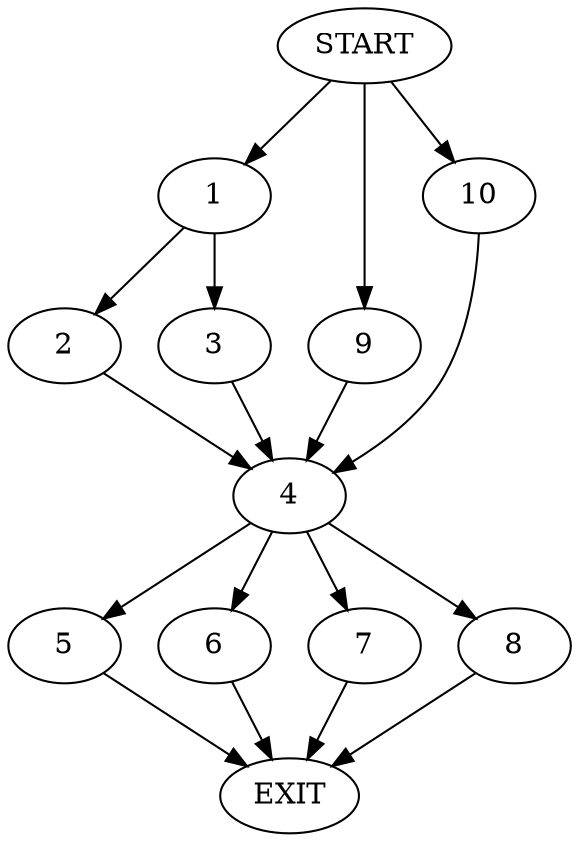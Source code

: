 digraph {
0 [label="START"]
11 [label="EXIT"]
0 -> 1
1 -> 2
1 -> 3
2 -> 4
3 -> 4
4 -> 5
4 -> 6
4 -> 7
4 -> 8
5 -> 11
7 -> 11
0 -> 9
9 -> 4
6 -> 11
0 -> 10
10 -> 4
8 -> 11
}
